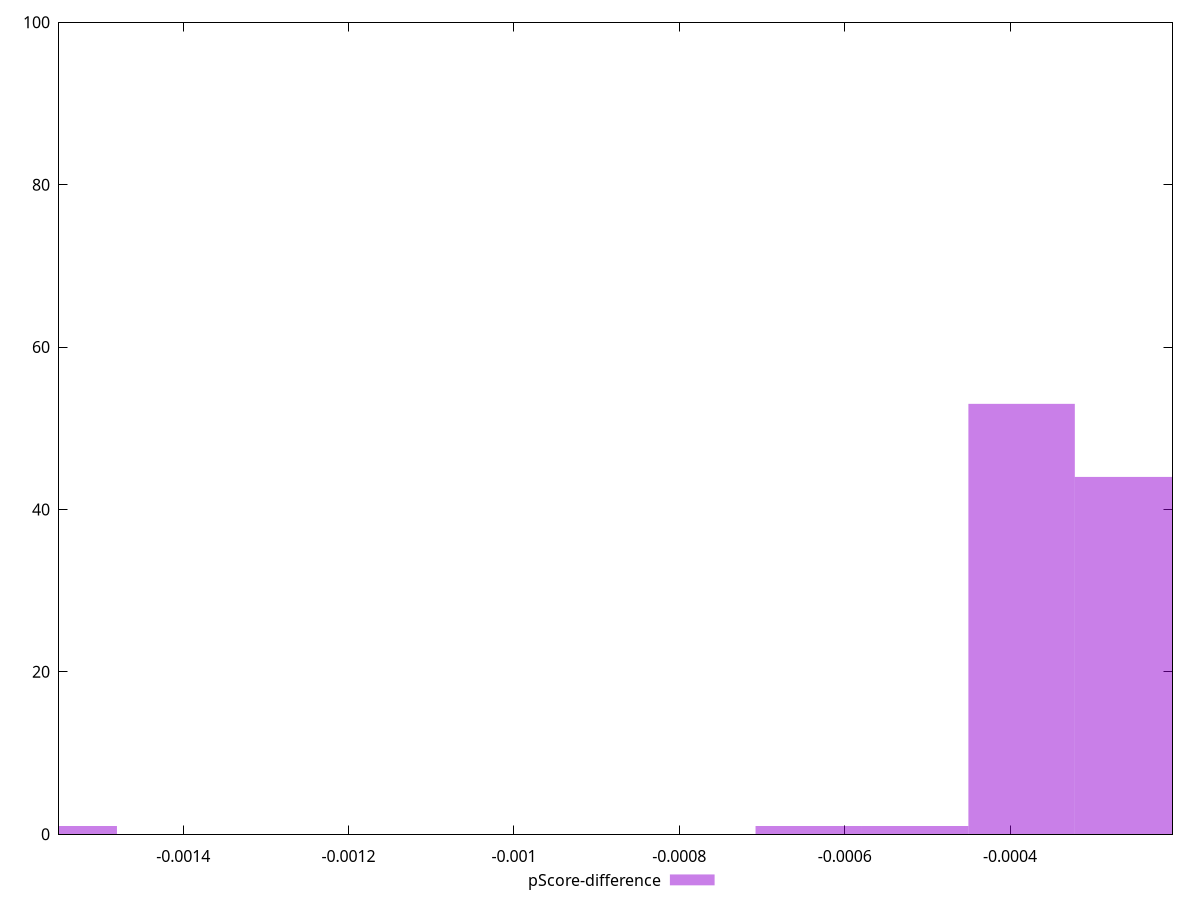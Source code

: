 reset

$pScoreDifference <<EOF
-0.001544365756038434 1
-0.00025739429267307234 44
-0.0003860914390096085 53
-0.0006434857316826809 1
-0.0005147885853461447 1
EOF

set key outside below
set boxwidth 0.00012869714633653617
set xrange [-0.00155009689628538:-0.0002036286537901999]
set yrange [0:100]
set trange [0:100]
set style fill transparent solid 0.5 noborder
set terminal svg size 640, 490 enhanced background rgb 'white'
set output "reports/report_00032_2021-02-25T10-28-15.087Z/mainthread-work-breakdown/samples/agenda/pScore-difference/histogram.svg"

plot $pScoreDifference title "pScore-difference" with boxes

reset
